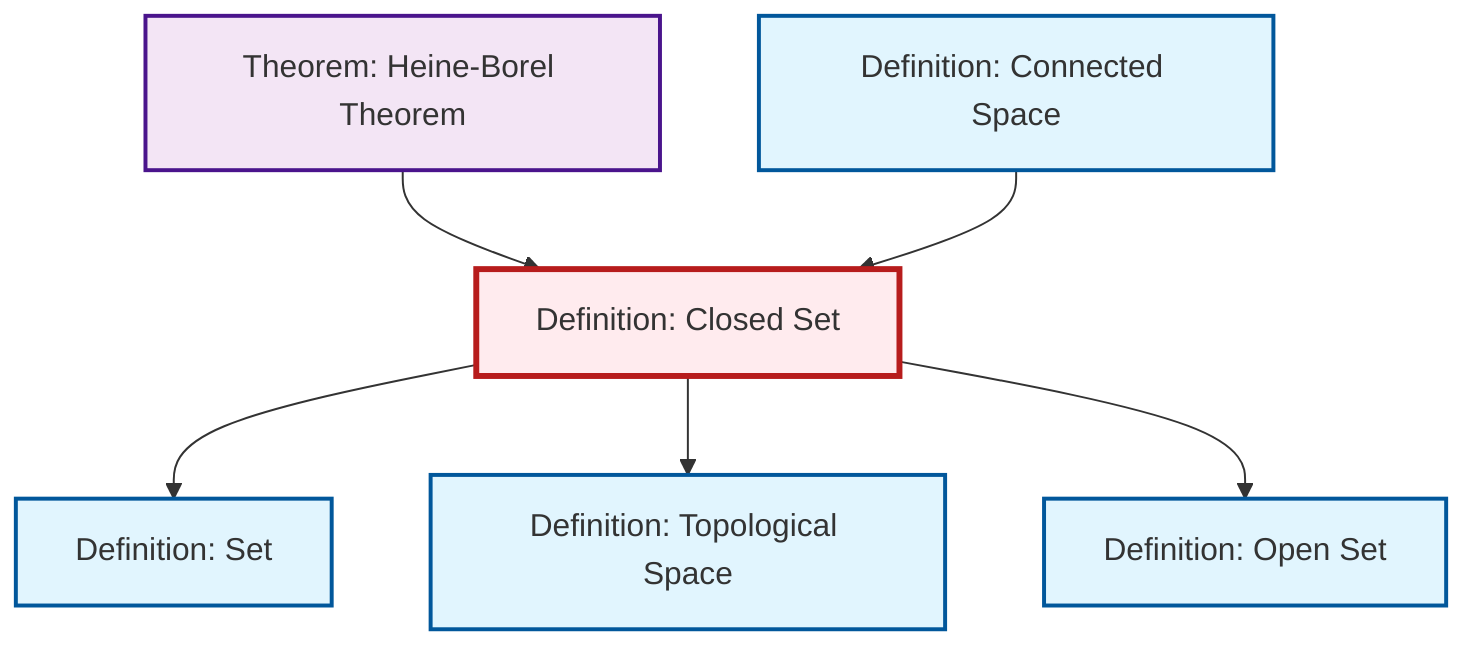 graph TD
    classDef definition fill:#e1f5fe,stroke:#01579b,stroke-width:2px
    classDef theorem fill:#f3e5f5,stroke:#4a148c,stroke-width:2px
    classDef axiom fill:#fff3e0,stroke:#e65100,stroke-width:2px
    classDef example fill:#e8f5e9,stroke:#1b5e20,stroke-width:2px
    classDef current fill:#ffebee,stroke:#b71c1c,stroke-width:3px
    def-topological-space["Definition: Topological Space"]:::definition
    def-open-set["Definition: Open Set"]:::definition
    def-connected["Definition: Connected Space"]:::definition
    def-closed-set["Definition: Closed Set"]:::definition
    def-set["Definition: Set"]:::definition
    thm-heine-borel["Theorem: Heine-Borel Theorem"]:::theorem
    def-closed-set --> def-set
    thm-heine-borel --> def-closed-set
    def-closed-set --> def-topological-space
    def-connected --> def-closed-set
    def-closed-set --> def-open-set
    class def-closed-set current